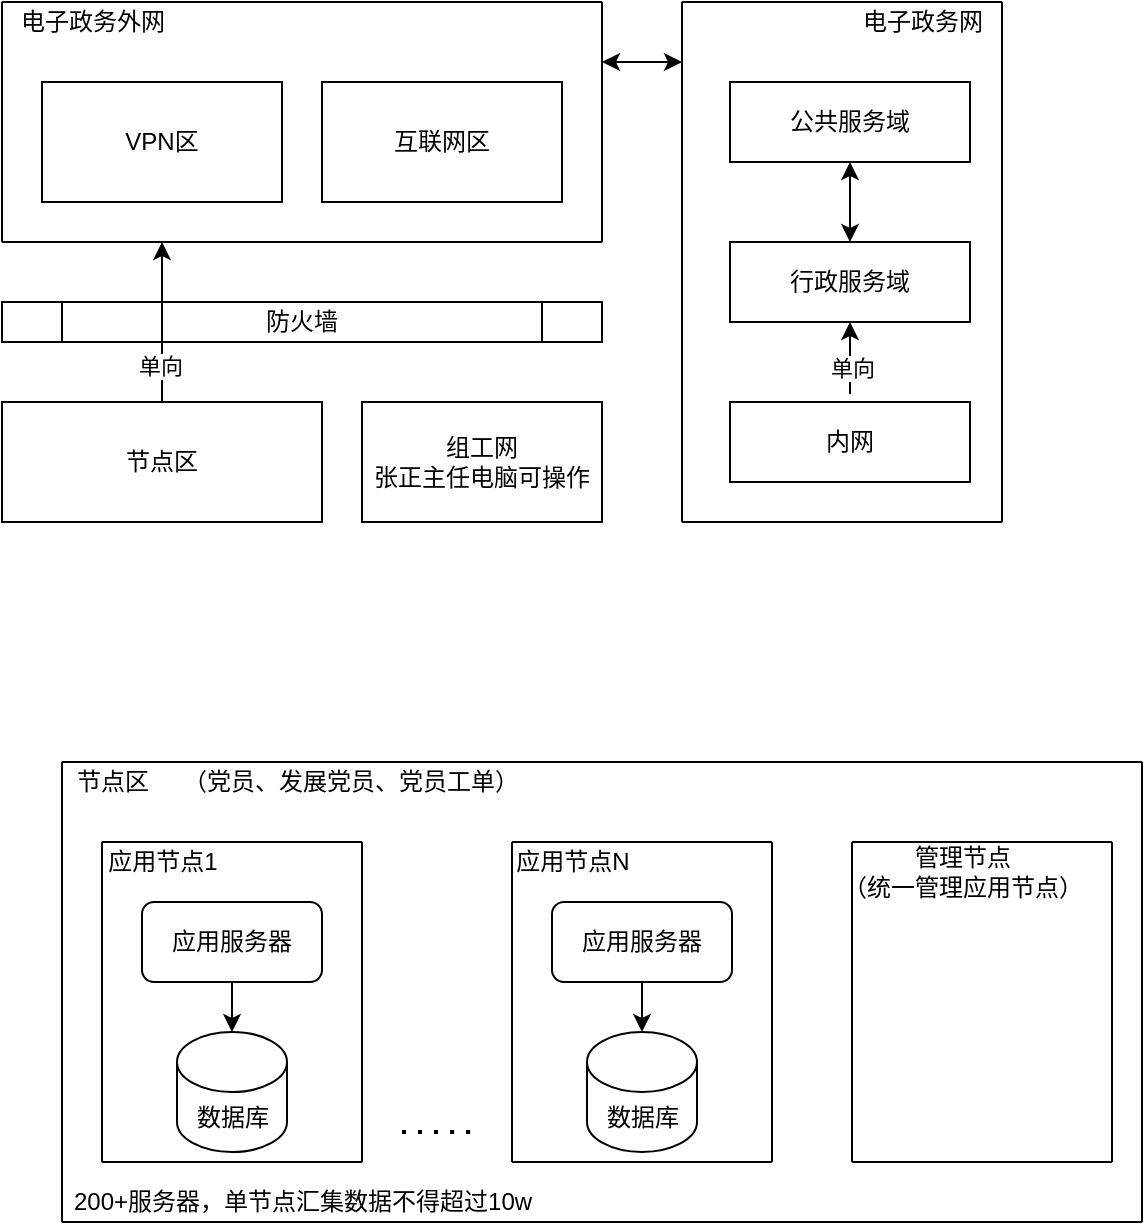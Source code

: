 <mxfile version="14.1.8" type="github">
  <diagram id="SYbEgcinNRKj9kmDJbq_" name="Page-1">
    <mxGraphModel dx="636" dy="356" grid="1" gridSize="10" guides="1" tooltips="1" connect="1" arrows="1" fold="1" page="1" pageScale="1" pageWidth="827" pageHeight="1169" math="0" shadow="0">
      <root>
        <mxCell id="0" />
        <mxCell id="1" parent="0" />
        <mxCell id="ao2a46Y-bcIXZqaaUjhU-2" value="VPN区" style="rounded=0;whiteSpace=wrap;html=1;" vertex="1" parent="1">
          <mxGeometry x="60" y="80" width="120" height="60" as="geometry" />
        </mxCell>
        <mxCell id="ao2a46Y-bcIXZqaaUjhU-3" value="互联网区" style="rounded=0;whiteSpace=wrap;html=1;" vertex="1" parent="1">
          <mxGeometry x="200" y="80" width="120" height="60" as="geometry" />
        </mxCell>
        <mxCell id="ao2a46Y-bcIXZqaaUjhU-4" value="节点区" style="rounded=0;whiteSpace=wrap;html=1;" vertex="1" parent="1">
          <mxGeometry x="40" y="240" width="160" height="60" as="geometry" />
        </mxCell>
        <mxCell id="ao2a46Y-bcIXZqaaUjhU-5" value="组工网&lt;br&gt;张正主任电脑可操作" style="rounded=0;whiteSpace=wrap;html=1;" vertex="1" parent="1">
          <mxGeometry x="220" y="240" width="120" height="60" as="geometry" />
        </mxCell>
        <mxCell id="ao2a46Y-bcIXZqaaUjhU-7" value="" style="endArrow=none;html=1;" edge="1" parent="1">
          <mxGeometry width="50" height="50" relative="1" as="geometry">
            <mxPoint x="40" y="160" as="sourcePoint" />
            <mxPoint x="40" y="40" as="targetPoint" />
          </mxGeometry>
        </mxCell>
        <mxCell id="ao2a46Y-bcIXZqaaUjhU-8" value="" style="endArrow=none;html=1;" edge="1" parent="1">
          <mxGeometry width="50" height="50" relative="1" as="geometry">
            <mxPoint x="40" y="160" as="sourcePoint" />
            <mxPoint x="340" y="160" as="targetPoint" />
          </mxGeometry>
        </mxCell>
        <mxCell id="ao2a46Y-bcIXZqaaUjhU-9" value="" style="endArrow=none;html=1;" edge="1" parent="1">
          <mxGeometry width="50" height="50" relative="1" as="geometry">
            <mxPoint x="40" y="40" as="sourcePoint" />
            <mxPoint x="340" y="40" as="targetPoint" />
          </mxGeometry>
        </mxCell>
        <mxCell id="ao2a46Y-bcIXZqaaUjhU-10" value="" style="endArrow=none;html=1;" edge="1" parent="1">
          <mxGeometry width="50" height="50" relative="1" as="geometry">
            <mxPoint x="340" y="160" as="sourcePoint" />
            <mxPoint x="340" y="40" as="targetPoint" />
          </mxGeometry>
        </mxCell>
        <mxCell id="ao2a46Y-bcIXZqaaUjhU-11" value="电子政务外网" style="text;html=1;align=center;verticalAlign=middle;resizable=0;points=[];autosize=1;" vertex="1" parent="1">
          <mxGeometry x="40" y="40" width="90" height="20" as="geometry" />
        </mxCell>
        <mxCell id="ao2a46Y-bcIXZqaaUjhU-12" value="防火墙" style="shape=process;whiteSpace=wrap;html=1;backgroundOutline=1;" vertex="1" parent="1">
          <mxGeometry x="40" y="190" width="300" height="20" as="geometry" />
        </mxCell>
        <mxCell id="ao2a46Y-bcIXZqaaUjhU-13" value="" style="endArrow=classic;html=1;exitX=0.5;exitY=0;exitDx=0;exitDy=0;" edge="1" parent="1" source="ao2a46Y-bcIXZqaaUjhU-4">
          <mxGeometry width="50" height="50" relative="1" as="geometry">
            <mxPoint x="250" y="210" as="sourcePoint" />
            <mxPoint x="120" y="160" as="targetPoint" />
          </mxGeometry>
        </mxCell>
        <mxCell id="ao2a46Y-bcIXZqaaUjhU-14" value="单向" style="edgeLabel;html=1;align=center;verticalAlign=middle;resizable=0;points=[];" vertex="1" connectable="0" parent="ao2a46Y-bcIXZqaaUjhU-13">
          <mxGeometry x="-0.543" y="1" relative="1" as="geometry">
            <mxPoint as="offset" />
          </mxGeometry>
        </mxCell>
        <mxCell id="ao2a46Y-bcIXZqaaUjhU-15" value="公共服务域" style="rounded=0;whiteSpace=wrap;html=1;" vertex="1" parent="1">
          <mxGeometry x="404" y="80" width="120" height="40" as="geometry" />
        </mxCell>
        <mxCell id="ao2a46Y-bcIXZqaaUjhU-16" value="行政服务域" style="rounded=0;whiteSpace=wrap;html=1;" vertex="1" parent="1">
          <mxGeometry x="404" y="160" width="120" height="40" as="geometry" />
        </mxCell>
        <mxCell id="ao2a46Y-bcIXZqaaUjhU-17" value="内网" style="rounded=0;whiteSpace=wrap;html=1;" vertex="1" parent="1">
          <mxGeometry x="404" y="240" width="120" height="40" as="geometry" />
        </mxCell>
        <mxCell id="ao2a46Y-bcIXZqaaUjhU-19" value="" style="endArrow=none;html=1;" edge="1" parent="1">
          <mxGeometry width="50" height="50" relative="1" as="geometry">
            <mxPoint x="380" y="300" as="sourcePoint" />
            <mxPoint x="380" y="40" as="targetPoint" />
          </mxGeometry>
        </mxCell>
        <mxCell id="ao2a46Y-bcIXZqaaUjhU-20" value="" style="endArrow=none;html=1;" edge="1" parent="1">
          <mxGeometry width="50" height="50" relative="1" as="geometry">
            <mxPoint x="540" y="300" as="sourcePoint" />
            <mxPoint x="540" y="40" as="targetPoint" />
          </mxGeometry>
        </mxCell>
        <mxCell id="ao2a46Y-bcIXZqaaUjhU-21" value="" style="endArrow=classic;startArrow=classic;html=1;entryX=0.5;entryY=1;entryDx=0;entryDy=0;" edge="1" parent="1" source="ao2a46Y-bcIXZqaaUjhU-16" target="ao2a46Y-bcIXZqaaUjhU-15">
          <mxGeometry width="50" height="50" relative="1" as="geometry">
            <mxPoint x="290" y="200" as="sourcePoint" />
            <mxPoint x="340" y="150" as="targetPoint" />
          </mxGeometry>
        </mxCell>
        <mxCell id="ao2a46Y-bcIXZqaaUjhU-22" value="" style="endArrow=classic;html=1;entryX=0.5;entryY=1;entryDx=0;entryDy=0;" edge="1" parent="1" target="ao2a46Y-bcIXZqaaUjhU-16">
          <mxGeometry width="50" height="50" relative="1" as="geometry">
            <mxPoint x="464" y="236" as="sourcePoint" />
            <mxPoint x="340" y="150" as="targetPoint" />
          </mxGeometry>
        </mxCell>
        <mxCell id="ao2a46Y-bcIXZqaaUjhU-23" value="单向" style="edgeLabel;html=1;align=center;verticalAlign=middle;resizable=0;points=[];" vertex="1" connectable="0" parent="ao2a46Y-bcIXZqaaUjhU-22">
          <mxGeometry x="-0.27" y="-1" relative="1" as="geometry">
            <mxPoint as="offset" />
          </mxGeometry>
        </mxCell>
        <mxCell id="ao2a46Y-bcIXZqaaUjhU-24" value="" style="endArrow=none;html=1;" edge="1" parent="1">
          <mxGeometry width="50" height="50" relative="1" as="geometry">
            <mxPoint x="380" y="300" as="sourcePoint" />
            <mxPoint x="540" y="300" as="targetPoint" />
          </mxGeometry>
        </mxCell>
        <mxCell id="ao2a46Y-bcIXZqaaUjhU-25" value="" style="endArrow=none;html=1;" edge="1" parent="1">
          <mxGeometry width="50" height="50" relative="1" as="geometry">
            <mxPoint x="380" y="40" as="sourcePoint" />
            <mxPoint x="540" y="40" as="targetPoint" />
          </mxGeometry>
        </mxCell>
        <mxCell id="ao2a46Y-bcIXZqaaUjhU-26" value="电子政务网" style="text;html=1;align=center;verticalAlign=middle;resizable=0;points=[];autosize=1;" vertex="1" parent="1">
          <mxGeometry x="460" y="40" width="80" height="20" as="geometry" />
        </mxCell>
        <mxCell id="ao2a46Y-bcIXZqaaUjhU-27" value="" style="endArrow=classic;startArrow=classic;html=1;" edge="1" parent="1">
          <mxGeometry width="50" height="50" relative="1" as="geometry">
            <mxPoint x="340" y="70" as="sourcePoint" />
            <mxPoint x="380" y="70" as="targetPoint" />
          </mxGeometry>
        </mxCell>
        <mxCell id="ao2a46Y-bcIXZqaaUjhU-29" value="应用服务器" style="rounded=1;whiteSpace=wrap;html=1;" vertex="1" parent="1">
          <mxGeometry x="110" y="490" width="90" height="40" as="geometry" />
        </mxCell>
        <mxCell id="ao2a46Y-bcIXZqaaUjhU-33" value="数据库" style="shape=cylinder3;whiteSpace=wrap;html=1;boundedLbl=1;backgroundOutline=1;size=15;" vertex="1" parent="1">
          <mxGeometry x="127.5" y="555" width="55" height="60" as="geometry" />
        </mxCell>
        <mxCell id="ao2a46Y-bcIXZqaaUjhU-34" value="" style="endArrow=classic;html=1;exitX=0.5;exitY=1;exitDx=0;exitDy=0;" edge="1" parent="1" source="ao2a46Y-bcIXZqaaUjhU-29" target="ao2a46Y-bcIXZqaaUjhU-33">
          <mxGeometry width="50" height="50" relative="1" as="geometry">
            <mxPoint x="290" y="540" as="sourcePoint" />
            <mxPoint x="340" y="490" as="targetPoint" />
          </mxGeometry>
        </mxCell>
        <mxCell id="ao2a46Y-bcIXZqaaUjhU-35" value="" style="endArrow=none;html=1;" edge="1" parent="1">
          <mxGeometry width="50" height="50" relative="1" as="geometry">
            <mxPoint x="90" y="620" as="sourcePoint" />
            <mxPoint x="90" y="460" as="targetPoint" />
          </mxGeometry>
        </mxCell>
        <mxCell id="ao2a46Y-bcIXZqaaUjhU-36" value="" style="endArrow=none;html=1;" edge="1" parent="1">
          <mxGeometry width="50" height="50" relative="1" as="geometry">
            <mxPoint x="90" y="460" as="sourcePoint" />
            <mxPoint x="220" y="460" as="targetPoint" />
          </mxGeometry>
        </mxCell>
        <mxCell id="ao2a46Y-bcIXZqaaUjhU-37" value="" style="endArrow=none;html=1;" edge="1" parent="1">
          <mxGeometry width="50" height="50" relative="1" as="geometry">
            <mxPoint x="220" y="620" as="sourcePoint" />
            <mxPoint x="220" y="460" as="targetPoint" />
          </mxGeometry>
        </mxCell>
        <mxCell id="ao2a46Y-bcIXZqaaUjhU-38" value="" style="endArrow=none;html=1;" edge="1" parent="1">
          <mxGeometry width="50" height="50" relative="1" as="geometry">
            <mxPoint x="90" y="620" as="sourcePoint" />
            <mxPoint x="220" y="620" as="targetPoint" />
          </mxGeometry>
        </mxCell>
        <mxCell id="ao2a46Y-bcIXZqaaUjhU-39" value="应用节点1" style="text;html=1;align=center;verticalAlign=middle;resizable=0;points=[];autosize=1;" vertex="1" parent="1">
          <mxGeometry x="85" y="460" width="70" height="20" as="geometry" />
        </mxCell>
        <mxCell id="ao2a46Y-bcIXZqaaUjhU-40" value="应用服务器" style="rounded=1;whiteSpace=wrap;html=1;" vertex="1" parent="1">
          <mxGeometry x="315" y="490" width="90" height="40" as="geometry" />
        </mxCell>
        <mxCell id="ao2a46Y-bcIXZqaaUjhU-41" value="数据库" style="shape=cylinder3;whiteSpace=wrap;html=1;boundedLbl=1;backgroundOutline=1;size=15;" vertex="1" parent="1">
          <mxGeometry x="332.5" y="555" width="55" height="60" as="geometry" />
        </mxCell>
        <mxCell id="ao2a46Y-bcIXZqaaUjhU-42" value="" style="endArrow=classic;html=1;exitX=0.5;exitY=1;exitDx=0;exitDy=0;" edge="1" parent="1" source="ao2a46Y-bcIXZqaaUjhU-40" target="ao2a46Y-bcIXZqaaUjhU-41">
          <mxGeometry width="50" height="50" relative="1" as="geometry">
            <mxPoint x="495" y="540" as="sourcePoint" />
            <mxPoint x="545" y="490" as="targetPoint" />
          </mxGeometry>
        </mxCell>
        <mxCell id="ao2a46Y-bcIXZqaaUjhU-43" value="" style="endArrow=none;html=1;" edge="1" parent="1">
          <mxGeometry width="50" height="50" relative="1" as="geometry">
            <mxPoint x="295" y="620" as="sourcePoint" />
            <mxPoint x="295" y="460" as="targetPoint" />
          </mxGeometry>
        </mxCell>
        <mxCell id="ao2a46Y-bcIXZqaaUjhU-44" value="" style="endArrow=none;html=1;" edge="1" parent="1">
          <mxGeometry width="50" height="50" relative="1" as="geometry">
            <mxPoint x="295" y="460" as="sourcePoint" />
            <mxPoint x="425" y="460" as="targetPoint" />
          </mxGeometry>
        </mxCell>
        <mxCell id="ao2a46Y-bcIXZqaaUjhU-45" value="" style="endArrow=none;html=1;" edge="1" parent="1">
          <mxGeometry width="50" height="50" relative="1" as="geometry">
            <mxPoint x="425" y="620" as="sourcePoint" />
            <mxPoint x="425" y="460" as="targetPoint" />
          </mxGeometry>
        </mxCell>
        <mxCell id="ao2a46Y-bcIXZqaaUjhU-46" value="" style="endArrow=none;html=1;" edge="1" parent="1">
          <mxGeometry width="50" height="50" relative="1" as="geometry">
            <mxPoint x="295" y="620" as="sourcePoint" />
            <mxPoint x="425" y="620" as="targetPoint" />
          </mxGeometry>
        </mxCell>
        <mxCell id="ao2a46Y-bcIXZqaaUjhU-47" value="应用节点N" style="text;html=1;align=center;verticalAlign=middle;resizable=0;points=[];autosize=1;" vertex="1" parent="1">
          <mxGeometry x="290" y="460" width="70" height="20" as="geometry" />
        </mxCell>
        <mxCell id="ao2a46Y-bcIXZqaaUjhU-48" value="" style="endArrow=none;dashed=1;html=1;dashPattern=1 3;strokeWidth=2;" edge="1" parent="1">
          <mxGeometry width="50" height="50" relative="1" as="geometry">
            <mxPoint x="240" y="605" as="sourcePoint" />
            <mxPoint x="280" y="605" as="targetPoint" />
            <Array as="points">
              <mxPoint x="270" y="605" />
            </Array>
          </mxGeometry>
        </mxCell>
        <mxCell id="ao2a46Y-bcIXZqaaUjhU-49" value="" style="endArrow=none;html=1;" edge="1" parent="1">
          <mxGeometry width="50" height="50" relative="1" as="geometry">
            <mxPoint x="70" y="650" as="sourcePoint" />
            <mxPoint x="70" y="420" as="targetPoint" />
          </mxGeometry>
        </mxCell>
        <mxCell id="ao2a46Y-bcIXZqaaUjhU-50" value="" style="endArrow=none;html=1;" edge="1" parent="1">
          <mxGeometry width="50" height="50" relative="1" as="geometry">
            <mxPoint x="70" y="650" as="sourcePoint" />
            <mxPoint x="610" y="650" as="targetPoint" />
          </mxGeometry>
        </mxCell>
        <mxCell id="ao2a46Y-bcIXZqaaUjhU-51" value="" style="endArrow=none;html=1;" edge="1" parent="1">
          <mxGeometry width="50" height="50" relative="1" as="geometry">
            <mxPoint x="610" y="650" as="sourcePoint" />
            <mxPoint x="610" y="420" as="targetPoint" />
          </mxGeometry>
        </mxCell>
        <mxCell id="ao2a46Y-bcIXZqaaUjhU-52" value="" style="endArrow=none;html=1;" edge="1" parent="1">
          <mxGeometry width="50" height="50" relative="1" as="geometry">
            <mxPoint x="70" y="420" as="sourcePoint" />
            <mxPoint x="610" y="420" as="targetPoint" />
          </mxGeometry>
        </mxCell>
        <mxCell id="ao2a46Y-bcIXZqaaUjhU-53" value="节点区" style="text;html=1;align=center;verticalAlign=middle;resizable=0;points=[];autosize=1;" vertex="1" parent="1">
          <mxGeometry x="70" y="420" width="50" height="20" as="geometry" />
        </mxCell>
        <mxCell id="ao2a46Y-bcIXZqaaUjhU-54" value="（党员、发展党员、党员工单）" style="text;html=1;strokeColor=none;fillColor=none;align=center;verticalAlign=middle;whiteSpace=wrap;rounded=0;" vertex="1" parent="1">
          <mxGeometry x="127.5" y="420" width="172.5" height="20" as="geometry" />
        </mxCell>
        <mxCell id="ao2a46Y-bcIXZqaaUjhU-58" value="" style="endArrow=none;html=1;" edge="1" parent="1">
          <mxGeometry width="50" height="50" relative="1" as="geometry">
            <mxPoint x="465" y="620" as="sourcePoint" />
            <mxPoint x="465" y="460" as="targetPoint" />
          </mxGeometry>
        </mxCell>
        <mxCell id="ao2a46Y-bcIXZqaaUjhU-59" value="" style="endArrow=none;html=1;" edge="1" parent="1">
          <mxGeometry width="50" height="50" relative="1" as="geometry">
            <mxPoint x="465" y="460" as="sourcePoint" />
            <mxPoint x="595" y="460" as="targetPoint" />
          </mxGeometry>
        </mxCell>
        <mxCell id="ao2a46Y-bcIXZqaaUjhU-60" value="" style="endArrow=none;html=1;" edge="1" parent="1">
          <mxGeometry width="50" height="50" relative="1" as="geometry">
            <mxPoint x="595" y="620" as="sourcePoint" />
            <mxPoint x="595" y="460" as="targetPoint" />
          </mxGeometry>
        </mxCell>
        <mxCell id="ao2a46Y-bcIXZqaaUjhU-61" value="" style="endArrow=none;html=1;" edge="1" parent="1">
          <mxGeometry width="50" height="50" relative="1" as="geometry">
            <mxPoint x="465" y="620" as="sourcePoint" />
            <mxPoint x="595" y="620" as="targetPoint" />
          </mxGeometry>
        </mxCell>
        <mxCell id="ao2a46Y-bcIXZqaaUjhU-62" value="管理节点&lt;br&gt;（统一管理应用节点）" style="text;html=1;align=center;verticalAlign=middle;resizable=0;points=[];autosize=1;" vertex="1" parent="1">
          <mxGeometry x="450" y="460" width="140" height="30" as="geometry" />
        </mxCell>
        <mxCell id="ao2a46Y-bcIXZqaaUjhU-63" value="200+服务器，单节点汇集数据不得超过10w" style="text;html=1;align=center;verticalAlign=middle;resizable=0;points=[];autosize=1;" vertex="1" parent="1">
          <mxGeometry x="70" y="630" width="240" height="20" as="geometry" />
        </mxCell>
      </root>
    </mxGraphModel>
  </diagram>
</mxfile>
